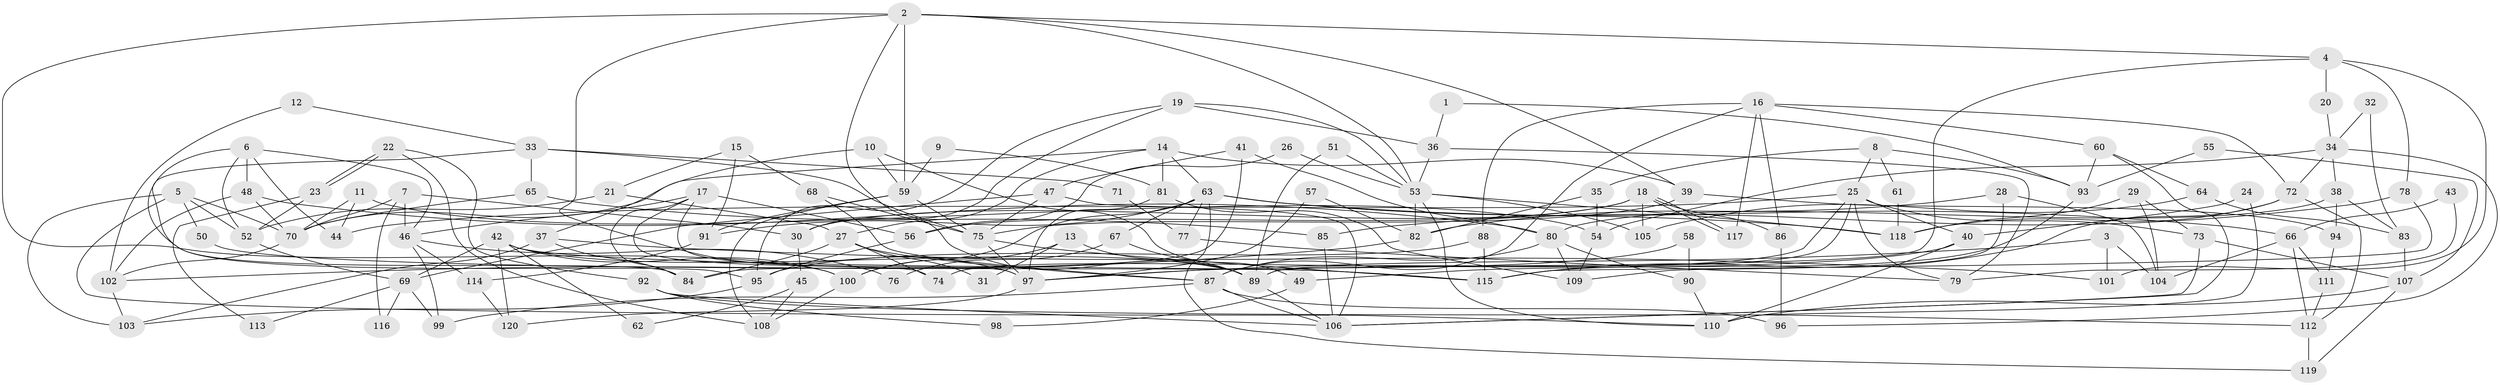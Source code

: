 // Generated by graph-tools (version 1.1) at 2025/01/03/09/25 03:01:59]
// undirected, 120 vertices, 240 edges
graph export_dot {
graph [start="1"]
  node [color=gray90,style=filled];
  1;
  2;
  3;
  4;
  5;
  6;
  7;
  8;
  9;
  10;
  11;
  12;
  13;
  14;
  15;
  16;
  17;
  18;
  19;
  20;
  21;
  22;
  23;
  24;
  25;
  26;
  27;
  28;
  29;
  30;
  31;
  32;
  33;
  34;
  35;
  36;
  37;
  38;
  39;
  40;
  41;
  42;
  43;
  44;
  45;
  46;
  47;
  48;
  49;
  50;
  51;
  52;
  53;
  54;
  55;
  56;
  57;
  58;
  59;
  60;
  61;
  62;
  63;
  64;
  65;
  66;
  67;
  68;
  69;
  70;
  71;
  72;
  73;
  74;
  75;
  76;
  77;
  78;
  79;
  80;
  81;
  82;
  83;
  84;
  85;
  86;
  87;
  88;
  89;
  90;
  91;
  92;
  93;
  94;
  95;
  96;
  97;
  98;
  99;
  100;
  101;
  102;
  103;
  104;
  105;
  106;
  107;
  108;
  109;
  110;
  111;
  112;
  113;
  114;
  115;
  116;
  117;
  118;
  119;
  120;
  1 -- 36;
  1 -- 93;
  2 -- 100;
  2 -- 59;
  2 -- 4;
  2 -- 39;
  2 -- 53;
  2 -- 89;
  2 -- 97;
  3 -- 97;
  3 -- 101;
  3 -- 104;
  4 -- 89;
  4 -- 20;
  4 -- 78;
  4 -- 101;
  5 -- 110;
  5 -- 70;
  5 -- 50;
  5 -- 52;
  5 -- 103;
  6 -- 52;
  6 -- 48;
  6 -- 44;
  6 -- 46;
  6 -- 95;
  7 -- 30;
  7 -- 46;
  7 -- 70;
  7 -- 116;
  8 -- 35;
  8 -- 93;
  8 -- 25;
  8 -- 61;
  9 -- 81;
  9 -- 59;
  10 -- 37;
  10 -- 59;
  10 -- 49;
  11 -- 44;
  11 -- 70;
  11 -- 54;
  12 -- 102;
  12 -- 33;
  13 -- 100;
  13 -- 89;
  13 -- 31;
  14 -- 39;
  14 -- 70;
  14 -- 27;
  14 -- 63;
  14 -- 81;
  15 -- 91;
  15 -- 68;
  15 -- 21;
  16 -- 72;
  16 -- 87;
  16 -- 60;
  16 -- 86;
  16 -- 88;
  16 -- 117;
  17 -- 46;
  17 -- 97;
  17 -- 56;
  17 -- 74;
  17 -- 84;
  18 -- 117;
  18 -- 117;
  18 -- 86;
  18 -- 30;
  18 -- 56;
  18 -- 105;
  19 -- 53;
  19 -- 95;
  19 -- 30;
  19 -- 36;
  20 -- 34;
  21 -- 27;
  21 -- 52;
  22 -- 108;
  22 -- 23;
  22 -- 23;
  22 -- 92;
  23 -- 52;
  23 -- 113;
  24 -- 40;
  24 -- 110;
  25 -- 74;
  25 -- 40;
  25 -- 44;
  25 -- 73;
  25 -- 79;
  25 -- 89;
  26 -- 53;
  26 -- 56;
  27 -- 84;
  27 -- 31;
  27 -- 74;
  27 -- 87;
  28 -- 82;
  28 -- 104;
  28 -- 109;
  29 -- 118;
  29 -- 73;
  29 -- 104;
  30 -- 45;
  32 -- 83;
  32 -- 34;
  33 -- 84;
  33 -- 65;
  33 -- 71;
  33 -- 75;
  34 -- 54;
  34 -- 38;
  34 -- 72;
  34 -- 96;
  35 -- 82;
  35 -- 54;
  36 -- 53;
  36 -- 79;
  37 -- 103;
  37 -- 84;
  37 -- 101;
  38 -- 94;
  38 -- 80;
  38 -- 83;
  39 -- 75;
  39 -- 94;
  40 -- 110;
  40 -- 49;
  41 -- 80;
  41 -- 47;
  41 -- 84;
  42 -- 115;
  42 -- 89;
  42 -- 62;
  42 -- 69;
  42 -- 100;
  42 -- 120;
  43 -- 66;
  43 -- 79;
  45 -- 108;
  45 -- 62;
  46 -- 99;
  46 -- 76;
  46 -- 114;
  47 -- 75;
  47 -- 69;
  47 -- 106;
  48 -- 80;
  48 -- 70;
  48 -- 102;
  49 -- 98;
  50 -- 115;
  51 -- 53;
  51 -- 89;
  52 -- 69;
  53 -- 105;
  53 -- 82;
  53 -- 110;
  53 -- 118;
  54 -- 109;
  55 -- 107;
  55 -- 93;
  56 -- 95;
  57 -- 82;
  57 -- 97;
  58 -- 97;
  58 -- 90;
  59 -- 91;
  59 -- 75;
  59 -- 108;
  60 -- 106;
  60 -- 64;
  60 -- 93;
  61 -- 118;
  63 -- 118;
  63 -- 66;
  63 -- 67;
  63 -- 77;
  63 -- 91;
  63 -- 100;
  63 -- 119;
  64 -- 83;
  64 -- 105;
  65 -- 70;
  65 -- 85;
  66 -- 104;
  66 -- 111;
  66 -- 112;
  67 -- 89;
  67 -- 76;
  68 -- 87;
  68 -- 75;
  69 -- 99;
  69 -- 113;
  69 -- 116;
  70 -- 102;
  71 -- 77;
  72 -- 112;
  72 -- 115;
  72 -- 118;
  73 -- 106;
  73 -- 107;
  75 -- 115;
  75 -- 97;
  77 -- 79;
  78 -- 115;
  78 -- 85;
  80 -- 87;
  80 -- 109;
  80 -- 90;
  81 -- 97;
  81 -- 109;
  82 -- 102;
  83 -- 107;
  85 -- 106;
  86 -- 96;
  87 -- 106;
  87 -- 96;
  87 -- 99;
  88 -- 95;
  88 -- 115;
  89 -- 106;
  90 -- 110;
  91 -- 114;
  92 -- 106;
  92 -- 98;
  92 -- 112;
  93 -- 115;
  94 -- 111;
  95 -- 103;
  97 -- 120;
  100 -- 108;
  102 -- 103;
  107 -- 119;
  107 -- 110;
  111 -- 112;
  112 -- 119;
  114 -- 120;
}
